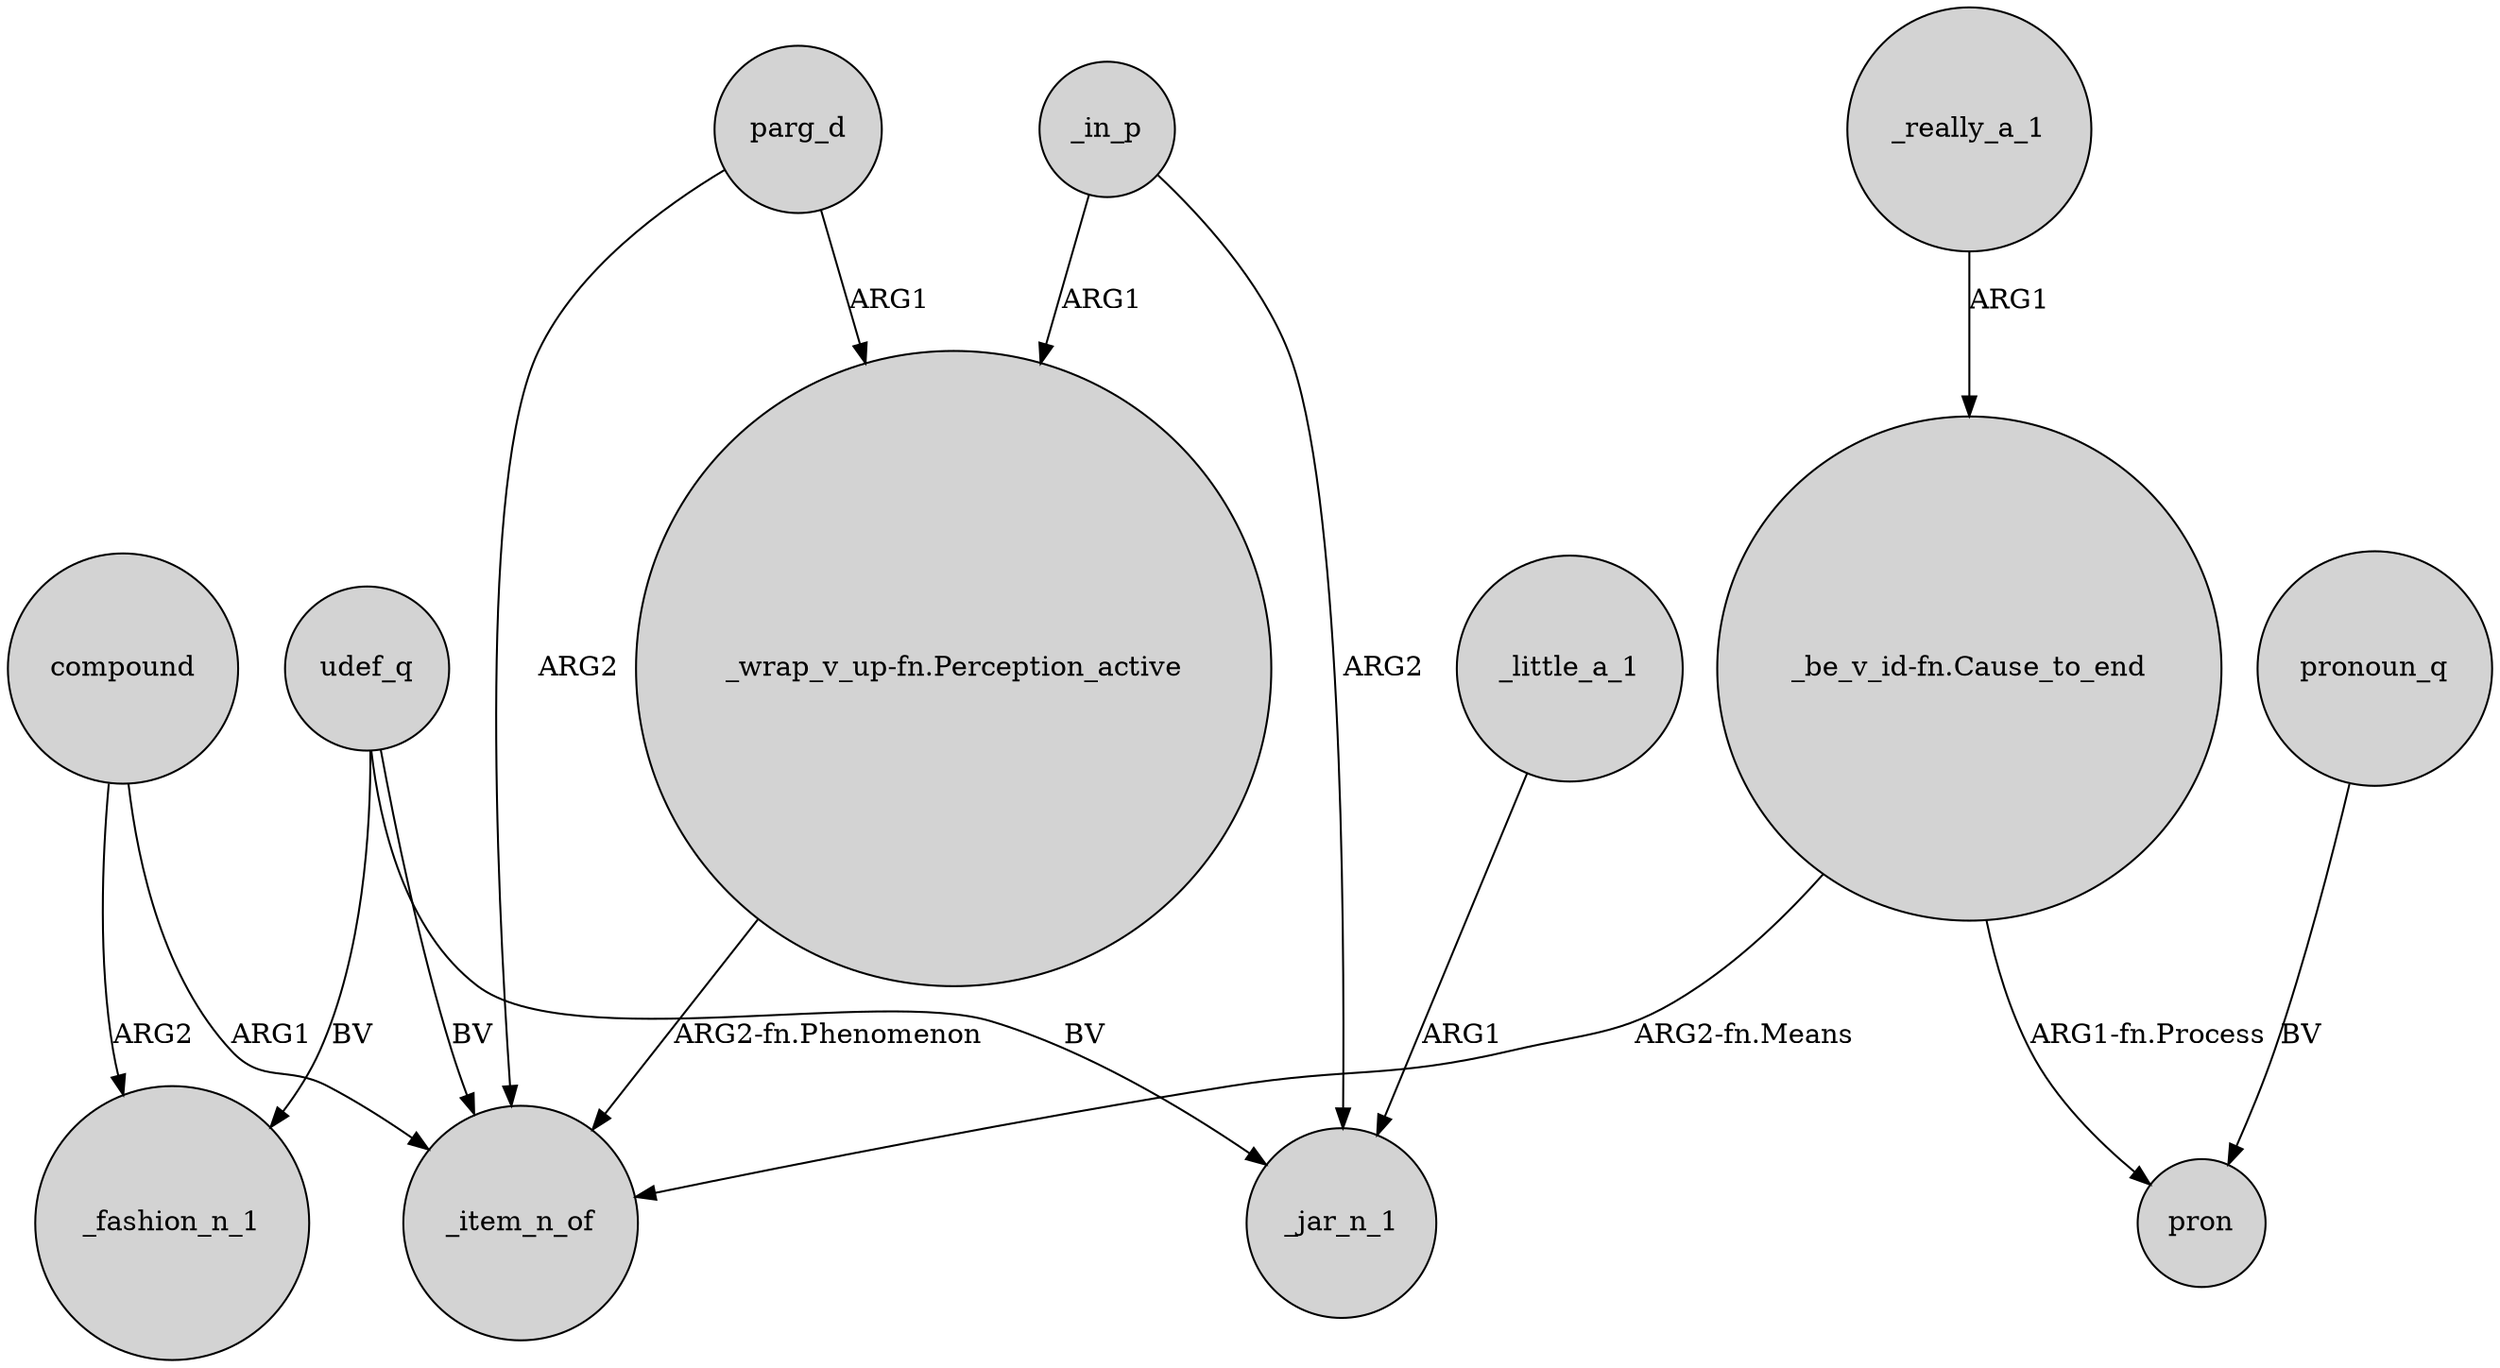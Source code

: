 digraph {
	node [shape=circle style=filled]
	udef_q -> _fashion_n_1 [label=BV]
	parg_d -> _item_n_of [label=ARG2]
	compound -> _fashion_n_1 [label=ARG2]
	"_be_v_id-fn.Cause_to_end" -> _item_n_of [label="ARG2-fn.Means"]
	_in_p -> _jar_n_1 [label=ARG2]
	udef_q -> _item_n_of [label=BV]
	"_wrap_v_up-fn.Perception_active" -> _item_n_of [label="ARG2-fn.Phenomenon"]
	parg_d -> "_wrap_v_up-fn.Perception_active" [label=ARG1]
	_really_a_1 -> "_be_v_id-fn.Cause_to_end" [label=ARG1]
	pronoun_q -> pron [label=BV]
	compound -> _item_n_of [label=ARG1]
	"_be_v_id-fn.Cause_to_end" -> pron [label="ARG1-fn.Process"]
	_little_a_1 -> _jar_n_1 [label=ARG1]
	_in_p -> "_wrap_v_up-fn.Perception_active" [label=ARG1]
	udef_q -> _jar_n_1 [label=BV]
}
